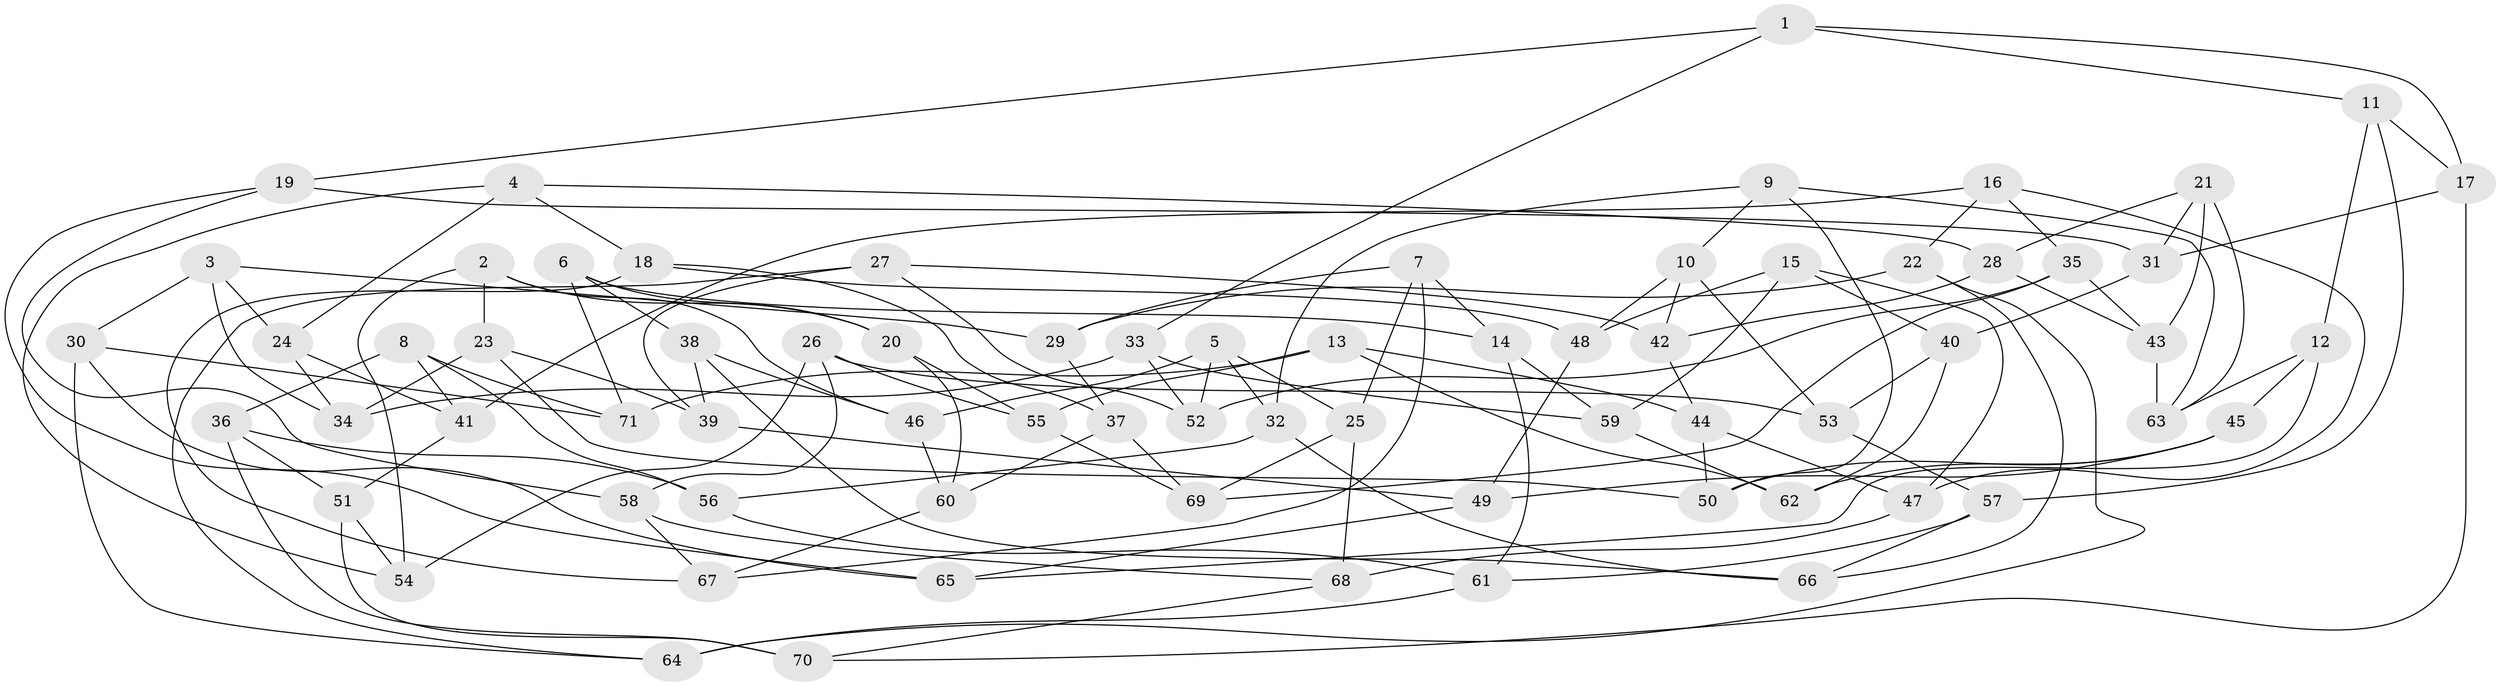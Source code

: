// coarse degree distribution, {5: 0.09302325581395349, 6: 0.5581395348837209, 3: 0.046511627906976744, 4: 0.3023255813953488}
// Generated by graph-tools (version 1.1) at 2025/42/03/06/25 10:42:16]
// undirected, 71 vertices, 142 edges
graph export_dot {
graph [start="1"]
  node [color=gray90,style=filled];
  1;
  2;
  3;
  4;
  5;
  6;
  7;
  8;
  9;
  10;
  11;
  12;
  13;
  14;
  15;
  16;
  17;
  18;
  19;
  20;
  21;
  22;
  23;
  24;
  25;
  26;
  27;
  28;
  29;
  30;
  31;
  32;
  33;
  34;
  35;
  36;
  37;
  38;
  39;
  40;
  41;
  42;
  43;
  44;
  45;
  46;
  47;
  48;
  49;
  50;
  51;
  52;
  53;
  54;
  55;
  56;
  57;
  58;
  59;
  60;
  61;
  62;
  63;
  64;
  65;
  66;
  67;
  68;
  69;
  70;
  71;
  1 -- 11;
  1 -- 17;
  1 -- 33;
  1 -- 19;
  2 -- 54;
  2 -- 23;
  2 -- 20;
  2 -- 46;
  3 -- 24;
  3 -- 34;
  3 -- 29;
  3 -- 30;
  4 -- 28;
  4 -- 18;
  4 -- 54;
  4 -- 24;
  5 -- 52;
  5 -- 46;
  5 -- 25;
  5 -- 32;
  6 -- 38;
  6 -- 20;
  6 -- 71;
  6 -- 14;
  7 -- 67;
  7 -- 29;
  7 -- 14;
  7 -- 25;
  8 -- 36;
  8 -- 41;
  8 -- 56;
  8 -- 71;
  9 -- 10;
  9 -- 32;
  9 -- 63;
  9 -- 50;
  10 -- 48;
  10 -- 42;
  10 -- 53;
  11 -- 12;
  11 -- 57;
  11 -- 17;
  12 -- 63;
  12 -- 65;
  12 -- 45;
  13 -- 55;
  13 -- 44;
  13 -- 71;
  13 -- 62;
  14 -- 61;
  14 -- 59;
  15 -- 40;
  15 -- 47;
  15 -- 59;
  15 -- 48;
  16 -- 35;
  16 -- 47;
  16 -- 41;
  16 -- 22;
  17 -- 70;
  17 -- 31;
  18 -- 48;
  18 -- 67;
  18 -- 37;
  19 -- 58;
  19 -- 65;
  19 -- 31;
  20 -- 60;
  20 -- 55;
  21 -- 28;
  21 -- 43;
  21 -- 63;
  21 -- 31;
  22 -- 29;
  22 -- 66;
  22 -- 64;
  23 -- 50;
  23 -- 34;
  23 -- 39;
  24 -- 34;
  24 -- 41;
  25 -- 68;
  25 -- 69;
  26 -- 53;
  26 -- 54;
  26 -- 58;
  26 -- 55;
  27 -- 64;
  27 -- 52;
  27 -- 42;
  27 -- 39;
  28 -- 42;
  28 -- 43;
  29 -- 37;
  30 -- 71;
  30 -- 65;
  30 -- 64;
  31 -- 40;
  32 -- 56;
  32 -- 66;
  33 -- 52;
  33 -- 59;
  33 -- 34;
  35 -- 69;
  35 -- 43;
  35 -- 52;
  36 -- 51;
  36 -- 56;
  36 -- 70;
  37 -- 60;
  37 -- 69;
  38 -- 66;
  38 -- 39;
  38 -- 46;
  39 -- 49;
  40 -- 53;
  40 -- 62;
  41 -- 51;
  42 -- 44;
  43 -- 63;
  44 -- 47;
  44 -- 50;
  45 -- 50;
  45 -- 49;
  45 -- 62;
  46 -- 60;
  47 -- 68;
  48 -- 49;
  49 -- 65;
  51 -- 70;
  51 -- 54;
  53 -- 57;
  55 -- 69;
  56 -- 61;
  57 -- 66;
  57 -- 61;
  58 -- 68;
  58 -- 67;
  59 -- 62;
  60 -- 67;
  61 -- 64;
  68 -- 70;
}
